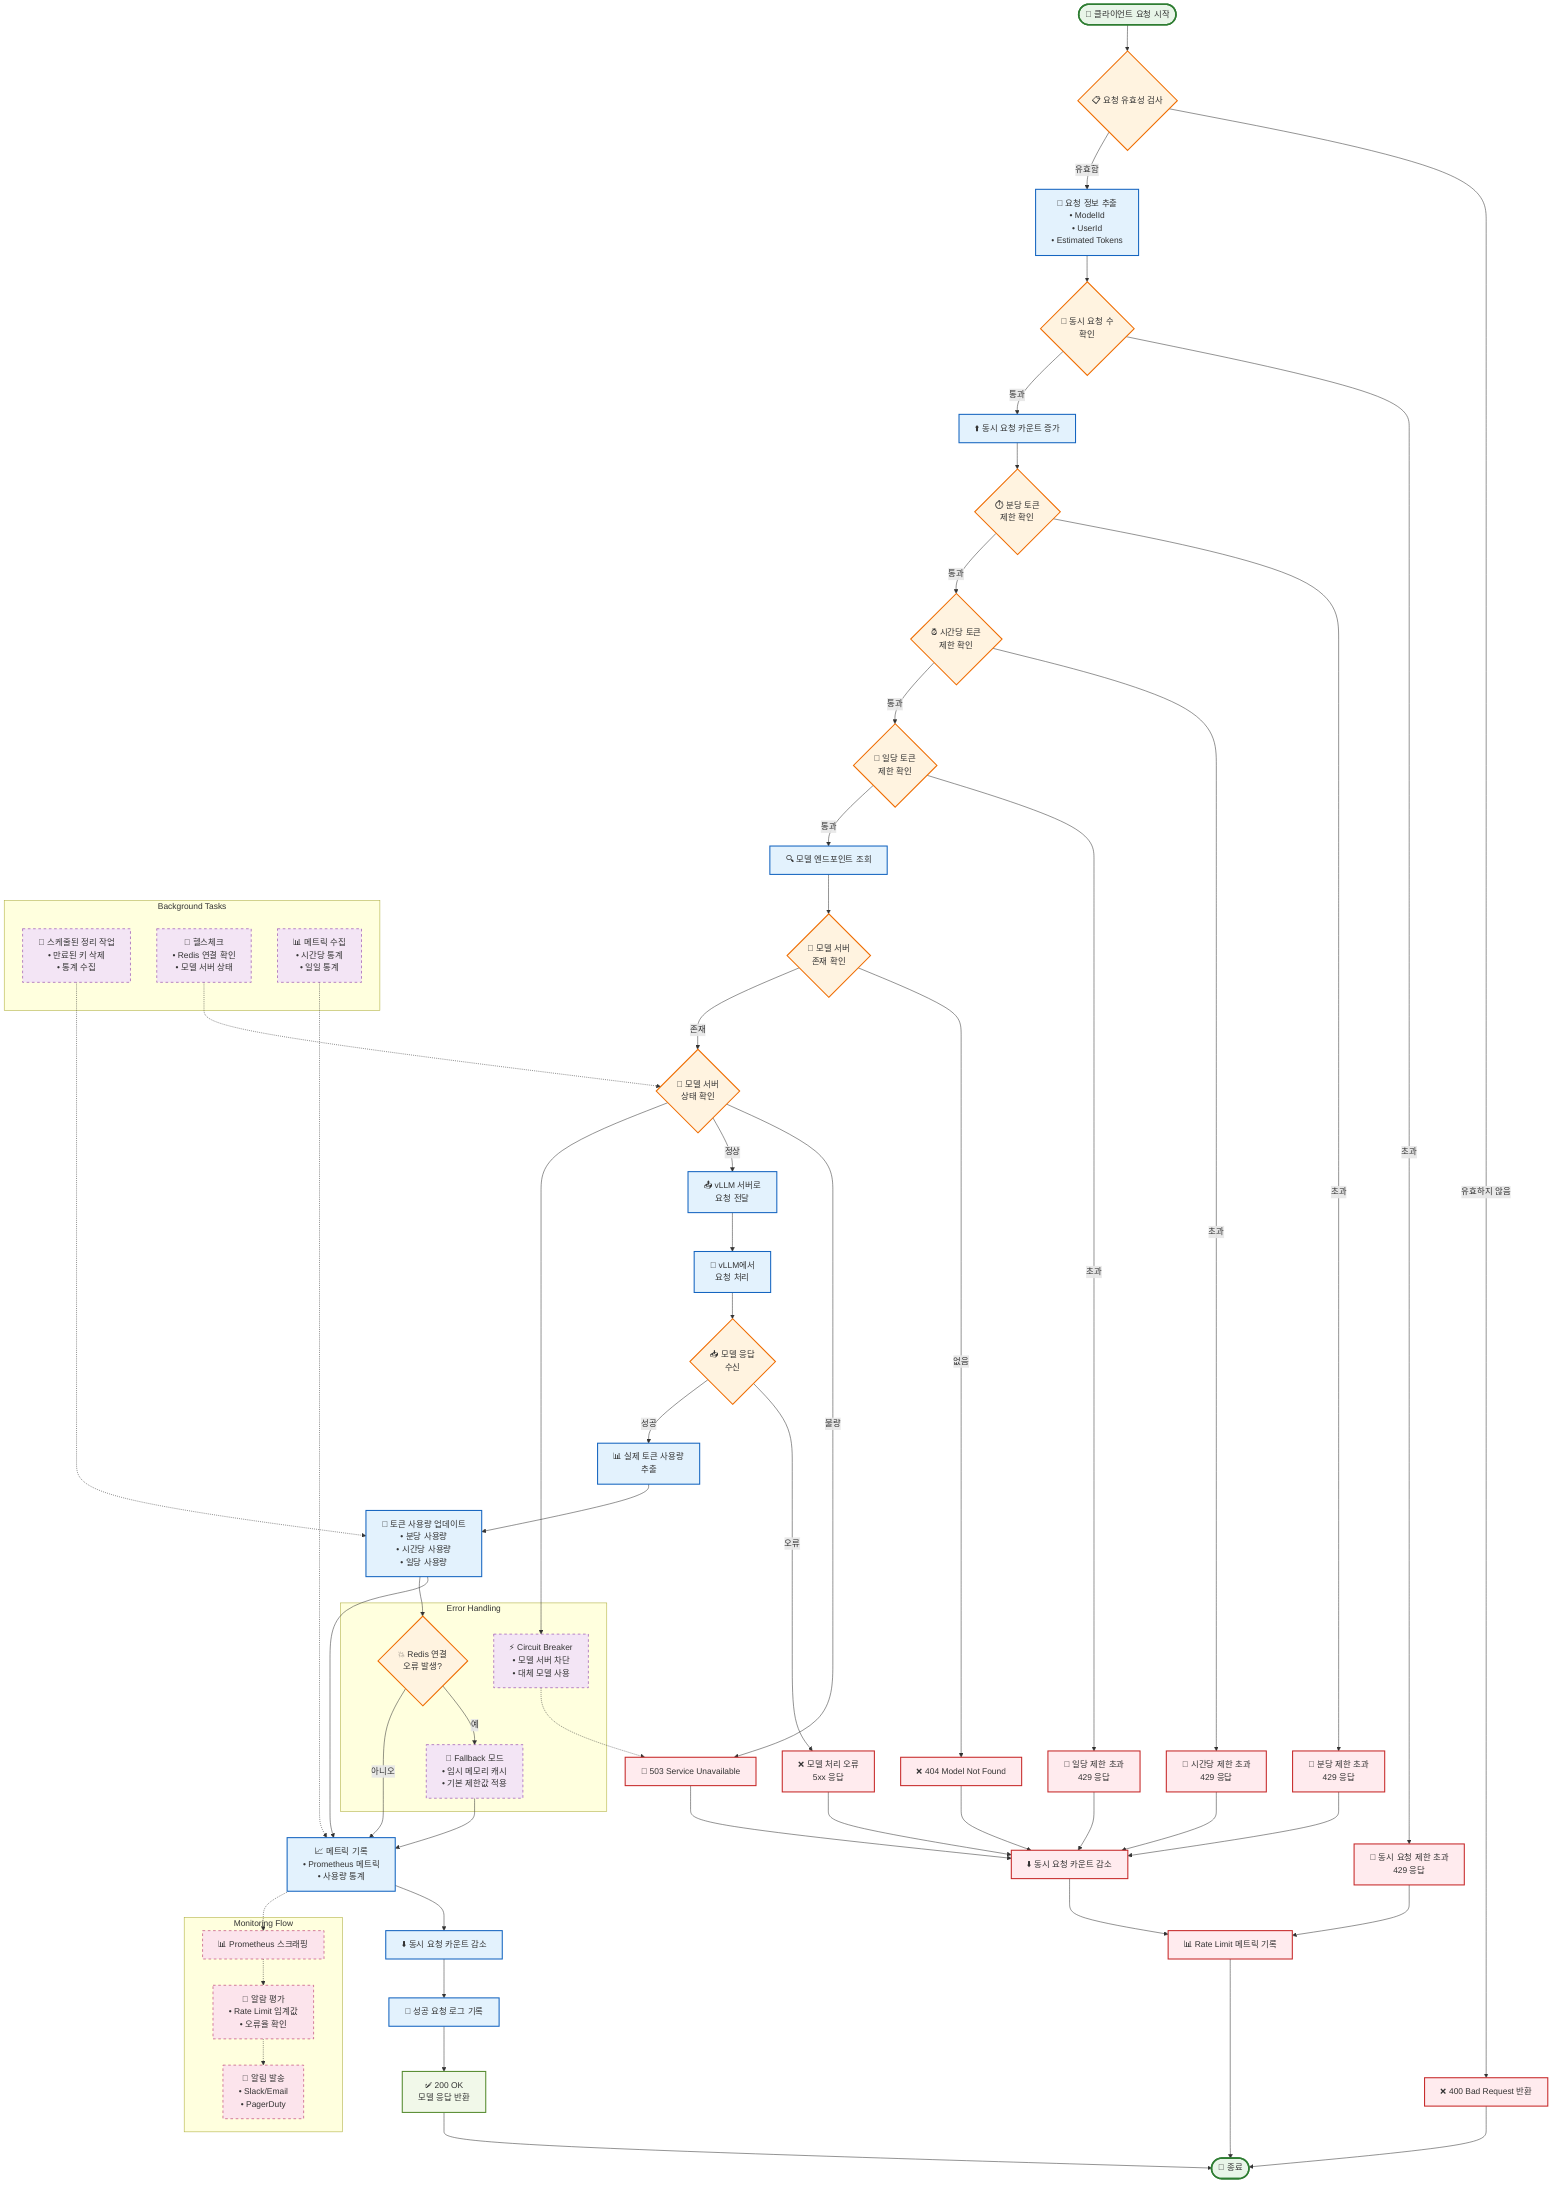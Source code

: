 flowchart TD
    Start([🚀 클라이언트 요청 시작]) --> ValidateRequest{📋 요청 유효성 검사}
    
    ValidateRequest -->|유효하지 않음| InvalidRequest[❌ 400 Bad Request 반환]
    InvalidRequest --> End([🏁 종료])
    
    ValidateRequest -->|유효함| ExtractInfo[📝 요청 정보 추출<br/>• ModelId<br/>• UserId<br/>• Estimated Tokens]
    
    ExtractInfo --> CheckConcurrent{🔄 동시 요청 수<br/>확인}
    
    CheckConcurrent -->|초과| ConcurrentLimitExceeded[🚫 동시 요청 제한 초과<br/>429 응답]
    ConcurrentLimitExceeded --> LogRateLimit[📊 Rate Limit 메트릭 기록]
    LogRateLimit --> End
    
    CheckConcurrent -->|통과| IncrementConcurrent[⬆️ 동시 요청 카운트 증가]
    
    IncrementConcurrent --> CheckMinuteLimit{⏱️ 분당 토큰<br/>제한 확인}
    
    CheckMinuteLimit -->|초과| MinuteLimitExceeded[🚫 분당 제한 초과<br/>429 응답]
    MinuteLimitExceeded --> DecrementConcurrent[⬇️ 동시 요청 카운트 감소]
    DecrementConcurrent --> LogRateLimit
    
    CheckMinuteLimit -->|통과| CheckHourLimit{⏰ 시간당 토큰<br/>제한 확인}
    
    CheckHourLimit -->|초과| HourLimitExceeded[🚫 시간당 제한 초과<br/>429 응답]
    HourLimitExceeded --> DecrementConcurrent
    
    CheckHourLimit -->|통과| CheckDayLimit{📅 일당 토큰<br/>제한 확인}
    
    CheckDayLimit -->|초과| DayLimitExceeded[🚫 일당 제한 초과<br/>429 응답]
    DayLimitExceeded --> DecrementConcurrent
    
    CheckDayLimit -->|통과| GetModelEndpoint[🔍 모델 엔드포인트 조회]
    
    GetModelEndpoint --> ModelFound{🤖 모델 서버<br/>존재 확인}
    
    ModelFound -->|없음| ModelNotFound[❌ 404 Model Not Found]
    ModelNotFound --> DecrementConcurrent
    
    ModelFound -->|존재| CheckModelHealth{💚 모델 서버<br/>상태 확인}
    
    CheckModelHealth -->|불량| ModelUnavailable[🔴 503 Service Unavailable]
    ModelUnavailable --> DecrementConcurrent
    
    CheckModelHealth -->|정상| ForwardRequest[📤 vLLM 서버로<br/>요청 전달]
    
    ForwardRequest --> ProcessingByModel[🤖 vLLM에서<br/>요청 처리]
    
    ProcessingByModel --> ModelResponse{📥 모델 응답<br/>수신}
    
    ModelResponse -->|오류| ModelError[❌ 모델 처리 오류<br/>5xx 응답]
    ModelError --> DecrementConcurrent
    
    ModelResponse -->|성공| ExtractActualTokens[📊 실제 토큰 사용량<br/>추출]
    
    ExtractActualTokens --> UpdateTokenUsage[💾 토큰 사용량 업데이트<br/>• 분당 사용량<br/>• 시간당 사용량<br/>• 일당 사용량]
    
    UpdateTokenUsage --> RecordMetrics[📈 메트릭 기록<br/>• Prometheus 메트릭<br/>• 사용량 통계]
    
    RecordMetrics --> DecrementConcurrentSuccess[⬇️ 동시 요청 카운트 감소]
    
    DecrementConcurrentSuccess --> LogSuccessfulRequest[📝 성공 요청 로그 기록]
    
    LogSuccessfulRequest --> ReturnResponse[✅ 200 OK<br/>모델 응답 반환]
    
    ReturnResponse --> End
    
    %% 백그라운드 작업들
    subgraph "Background Tasks"
        ScheduledCleanup[🧹 스케줄된 정리 작업<br/>• 만료된 키 삭제<br/>• 통계 수집]
        HealthCheck[💊 헬스체크<br/>• Redis 연결 확인<br/>• 모델 서버 상태]
        MetricCollection[📊 메트릭 수집<br/>• 시간당 통계<br/>• 일일 통계]
    end
    
    %% 오류 처리 서브플로우
    subgraph "Error Handling"
        RedisError{💥 Redis 연결<br/>오류 발생?}
        FallbackMode[🔄 Fallback 모드<br/>• 임시 메모리 캐시<br/>• 기본 제한값 적용]
        CircuitBreaker[⚡ Circuit Breaker<br/>• 모델 서버 차단<br/>• 대체 모델 사용]
    end
    
    %% 모니터링 플로우
    subgraph "Monitoring Flow"
        PrometheusScrape[📊 Prometheus 스크래핑]
        AlertEvaluation[🚨 알람 평가<br/>• Rate Limit 임계값<br/>• 오류율 확인]
        NotificationSend[📧 알림 발송<br/>• Slack/Email<br/>• PagerDuty]
    end
    
    %% 연결 관계 (백그라운드 작업)
    ScheduledCleanup -.-> UpdateTokenUsage
    HealthCheck -.-> CheckModelHealth
    MetricCollection -.-> RecordMetrics
    
    %% 연결 관계 (오류 처리)
    UpdateTokenUsage --> RedisError
    RedisError -->|예| FallbackMode
    FallbackMode --> RecordMetrics
    RedisError -->|아니오| RecordMetrics
    
    CheckModelHealth --> CircuitBreaker
    CircuitBreaker -.-> ModelUnavailable
    
    %% 연결 관계 (모니터링)
    RecordMetrics -.-> PrometheusScrape
    PrometheusScrape -.-> AlertEvaluation
    AlertEvaluation -.-> NotificationSend
    
    %% 스타일링
    classDef startEnd fill:#e8f5e8,stroke:#2e7d32,stroke-width:3px
    classDef process fill:#e3f2fd,stroke:#1565c0,stroke-width:2px
    classDef decision fill:#fff3e0,stroke:#ef6c00,stroke-width:2px
    classDef error fill:#ffebee,stroke:#c62828,stroke-width:2px
    classDef success fill:#f1f8e9,stroke:#558b2f,stroke-width:2px
    classDef background fill:#f3e5f5,stroke:#7b1fa2,stroke-width:1px,stroke-dasharray: 5 5
    classDef monitoring fill:#fce4ec,stroke:#ad1457,stroke-width:1px,stroke-dasharray: 5 5
    
    class Start,End startEnd
    class ExtractInfo,IncrementConcurrent,GetModelEndpoint,ForwardRequest,ProcessingByModel,ExtractActualTokens,UpdateTokenUsage,RecordMetrics,DecrementConcurrentSuccess,LogSuccessfulRequest process
    class ValidateRequest,CheckConcurrent,CheckMinuteLimit,CheckHourLimit,CheckDayLimit,ModelFound,CheckModelHealth,ModelResponse,RedisError decision
    class InvalidRequest,ConcurrentLimitExceeded,MinuteLimitExceeded,HourLimitExceeded,DayLimitExceeded,ModelNotFound,ModelUnavailable,ModelError,DecrementConcurrent,LogRateLimit error
    class ReturnResponse success
    class ScheduledCleanup,HealthCheck,MetricCollection,FallbackMode,CircuitBreaker background
    class PrometheusScrape,AlertEvaluation,NotificationSend monitoring